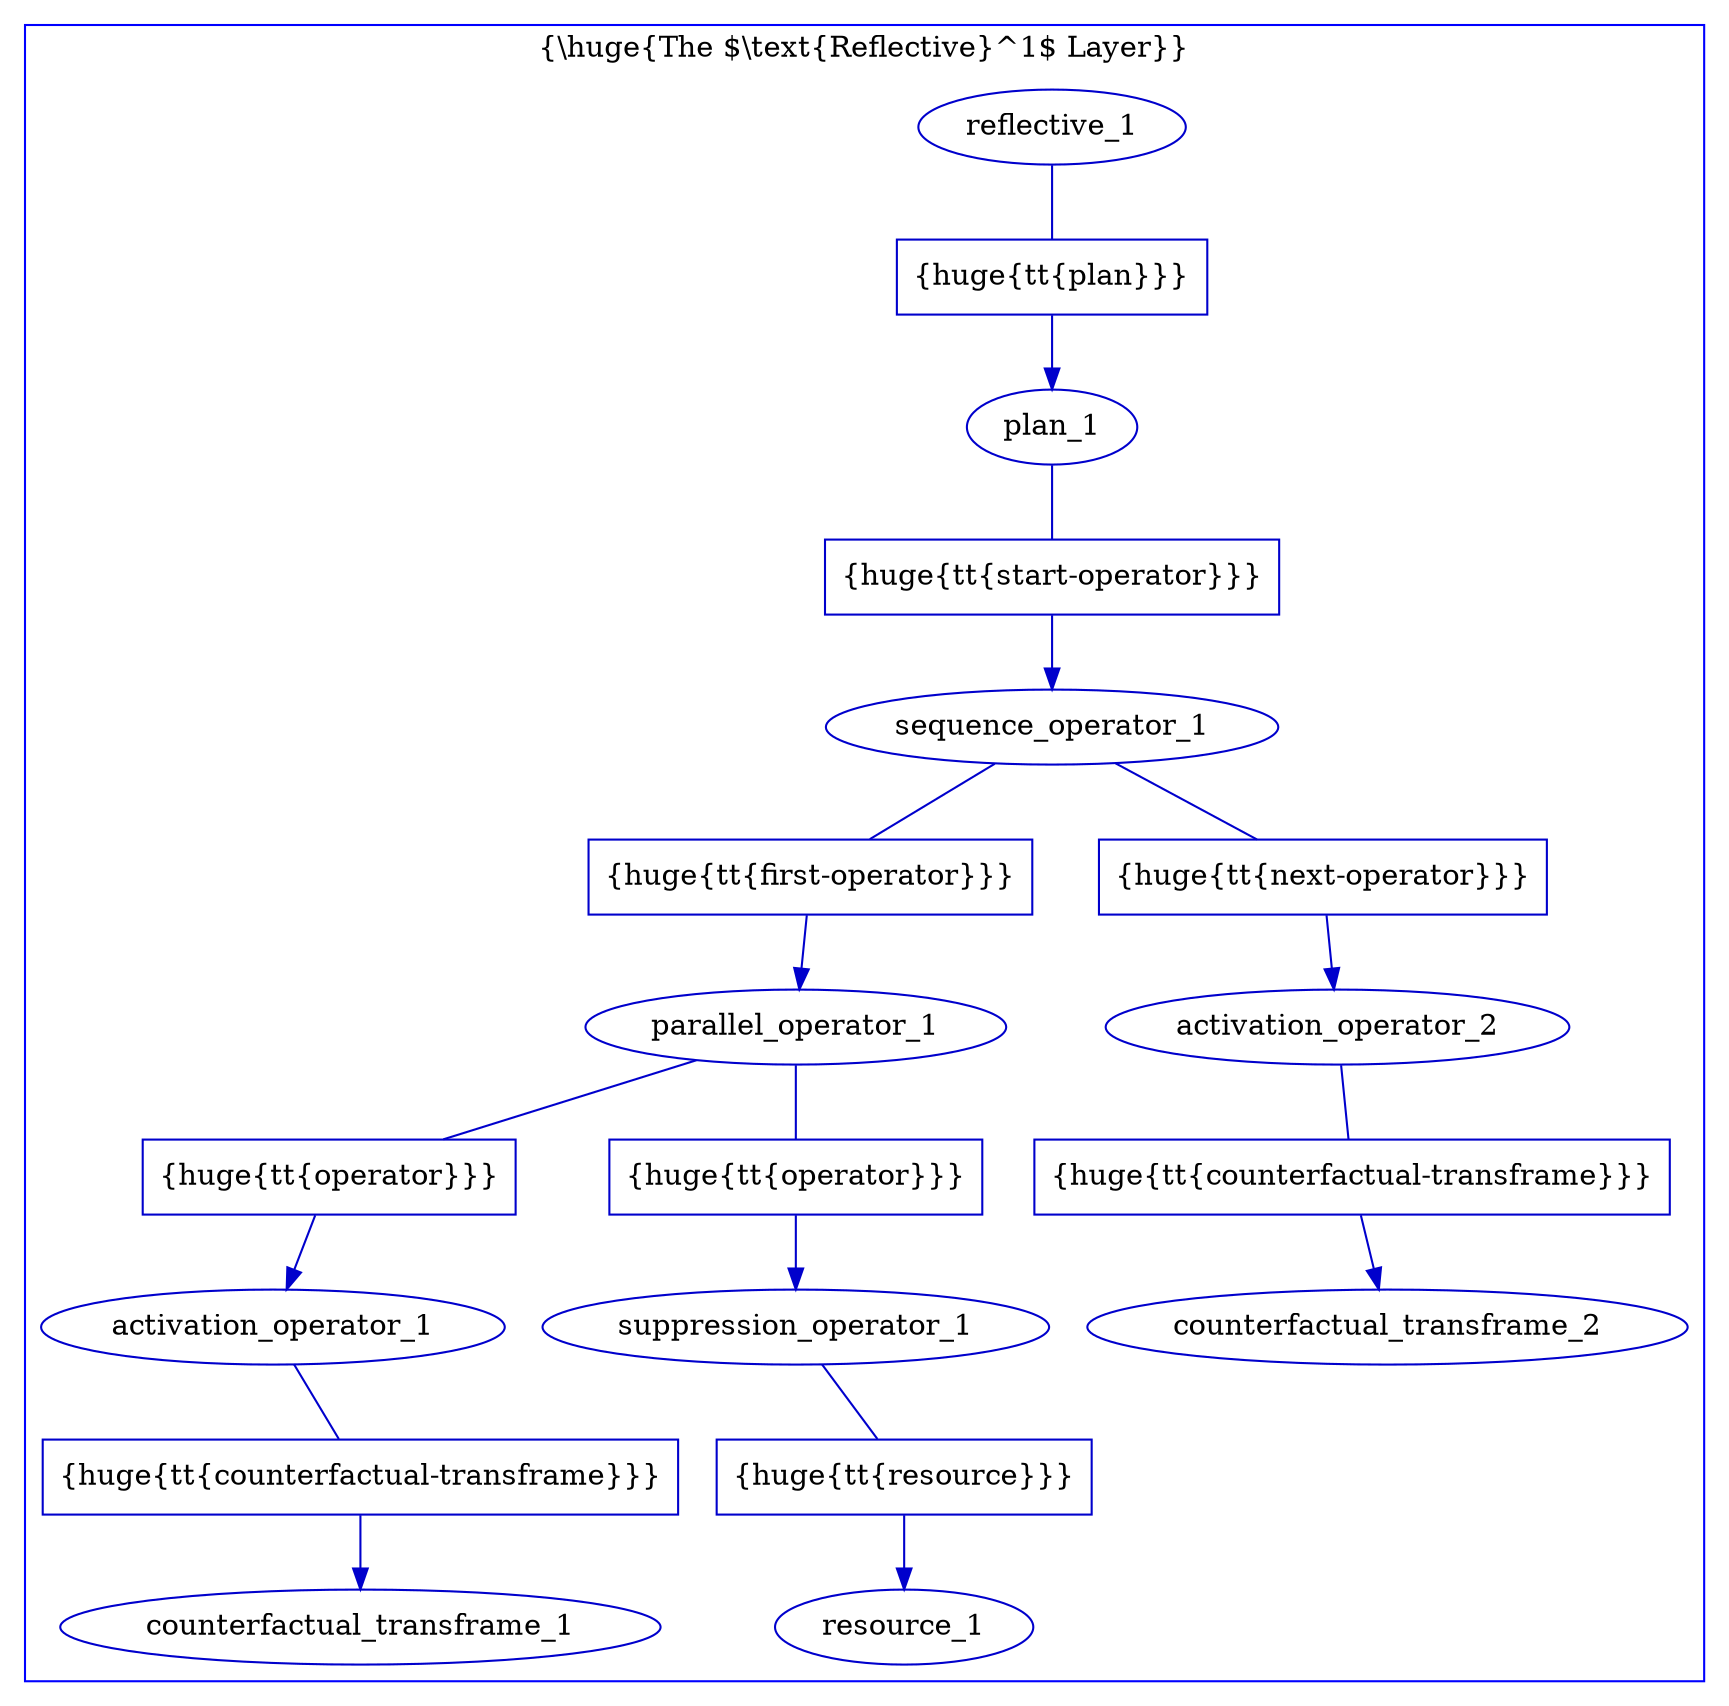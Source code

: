 digraph G {

  subgraph cluster_1 {
    label = "{\\huge{The $\\text{Reflective}^1$ Layer}}";
    color=blue
    
    // reflective
    node [fillcolor = white, color = "#0000CC", style = filled];
    edge [color = "#0000CC"];
        

    // counterfactual_transframe_1
    
    counterfactual_transframe_1 [texlbl = "$\begin{array}{c}\text{\huge{\tt{Counterfactual-}}}\\\text{\huge{\tt{Transframe}}}\end{array}$"];
    

    // counterfactual_transframe_2
    
    counterfactual_transframe_2 [texlbl = "$\begin{array}{c}\text{\huge{\tt{Counterfactual-}}}\\\text{\huge{\tt{Transframe}}}\end{array}$"];
    

    // counterfactual_transframe_3
    
    //counterfactual_transframe_3 [texlbl = "$\begin{array}{c}\text{\huge{\tt{Counterfactual-}}}\\\text{\huge{\tt{Transframe}}}\end{array}$"];
    
    // resource_1

    resource_1 [texlbl = "{\huge{\tt{Resource}}}"];
    
    // activation_operator_1
    
    activation_operator_1 [texlbl = "$\begin{array}{c}\text{\huge{\tt{Activation-}}}\\\text{\huge{\tt{Operator}}}\end{array}$"];
    
    activation_operator_1_resource_counterfactual_transframe_1 [shape=box,style=filled,label="{\huge{\tt{counterfactual-transframe}}}"];
    activation_operator_1 -> activation_operator_1_resource_counterfactual_transframe_1 [arrowhead=none];
    activation_operator_1_resource_counterfactual_transframe_1 -> counterfactual_transframe_1 [style="-triangle 45"];
    
    // activation_operator_2
    
    activation_operator_2 [texlbl = "$\begin{array}{c}\text{\huge{\tt{Activation-}}}\\\text{\huge{\tt{Operator}}}\end{array}$"];
    
    activation_operator_2_resource_counterfactual_transframe_2 [shape=box,style=filled,label="{\huge{\tt{counterfactual-transframe}}}"];
    activation_operator_2 -> activation_operator_2_resource_counterfactual_transframe_2 [arrowhead=none];
    activation_operator_2_resource_counterfactual_transframe_2 -> counterfactual_transframe_2 [style="-triangle 45"];
    
    // suppression_operator_1
    
    suppression_operator_1 [texlbl = "$\begin{array}{c}\text{\huge{\tt{Supression-}}}\\\text{\huge{\tt{Operator}}}\end{array}$"];
    
    suppression_operator_1_resource_resource_1 [shape=box,style=filled,label="{\huge{\tt{resource}}}"];
    suppression_operator_1 -> suppression_operator_1_resource_resource_1 [arrowhead=none];
    suppression_operator_1_resource_resource_1 -> resource_1 [style="-triangle 45"];
    

    // parallel_operator_1
    
    parallel_operator_1 [texlbl = "$\begin{array}{c}\text{\huge{\tt{Parallel-}}}\\\text{\huge{\tt{Operator}}}\end{array}$"];
    
    parallel_operator_1_operator_activation_operator_1 [shape=box,style=filled,label="{\huge{\tt{operator}}}"];
    parallel_operator_1 -> parallel_operator_1_operator_activation_operator_1 [arrowhead=none];
    parallel_operator_1_operator_activation_operator_1 -> activation_operator_1 [style="-triangle 45"];
    
    parallel_operator_1_operator_suppression_operator_1 [shape=box,style=filled,label="{\huge{\tt{operator}}}"];
    parallel_operator_1 -> parallel_operator_1_operator_suppression_operator_1 [arrowhead=none];
    parallel_operator_1_operator_suppression_operator_1 -> suppression_operator_1 [style="-triangle 45"];
    
    // sequence_operator_1
    
    sequence_operator_1 [texlbl = "$\begin{array}{c}\text{\huge{\tt{Sequence-}}}\\\text{\huge{\tt{Operator}}}\end{array}$"];
    
    sequence_operator_1_first_operator_parallel_operator_1 [shape=box,style=filled,label="{\huge{\tt{first-operator}}}"];
    sequence_operator_1 -> sequence_operator_1_first_operator_parallel_operator_1 [arrowhead=none];
    sequence_operator_1_first_operator_parallel_operator_1 -> parallel_operator_1 [style="-triangle 45"];
    
    sequence_operator_1_next_operator_activation_operator_2 [shape=box,style=filled,label="{\huge{\tt{next-operator}}}"];
    sequence_operator_1 -> sequence_operator_1_next_operator_activation_operator_2 [arrowhead=none];
    sequence_operator_1_next_operator_activation_operator_2 -> activation_operator_2 [style="-triangle 45"];
    
    // plan_1
    
    plan_1 [texlbl = "{\huge{\tt{Plan}}}"];
    
    plan_1_start_operator_sequence_operator_1 [shape=box,style=filled,label="{\huge{\tt{start-operator}}}"];
    plan_1 -> plan_1_start_operator_sequence_operator_1 [arrowhead=none];
    plan_1_start_operator_sequence_operator_1 -> sequence_operator_1 [style="-triangle 45"];
    
    // reflective^1
    
    reflective_1 [texlbl = "{\huge{\tt{Reflective}}}"];
    
    reflective_1_plan_plan_1 [shape=box,style=filled,label="{\huge{\tt{plan}}}"];
    reflective_1 -> reflective_1_plan_plan_1 [arrowhead=none];
    reflective_1_plan_plan_1 -> plan_1 [style="-triangle 45"];
    
    
  }
}
